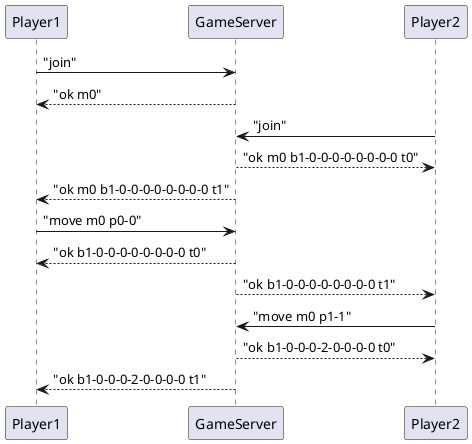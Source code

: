 @startuml
Player1 -> GameServer: "join"
Player1 <-- GameServer: "ok m0"

Player2 -> GameServer: "join"
Player2 <-- GameServer: "ok m0 b1-0-0-0-0-0-0-0-0 t0"
Player1 <-- GameServer: "ok m0 b1-0-0-0-0-0-0-0-0 t1"

Player1 -> GameServer: "move m0 p0-0"
Player1 <-- GameServer: "ok b1-0-0-0-0-0-0-0-0 t0"
Player2 <-- GameServer: "ok b1-0-0-0-0-0-0-0-0 t1"

Player2 -> GameServer: "move m0 p1-1"
Player2 <-- GameServer: "ok b1-0-0-0-2-0-0-0-0 t0"
Player1 <-- GameServer: "ok b1-0-0-0-2-0-0-0-0 t1"

@enduml

